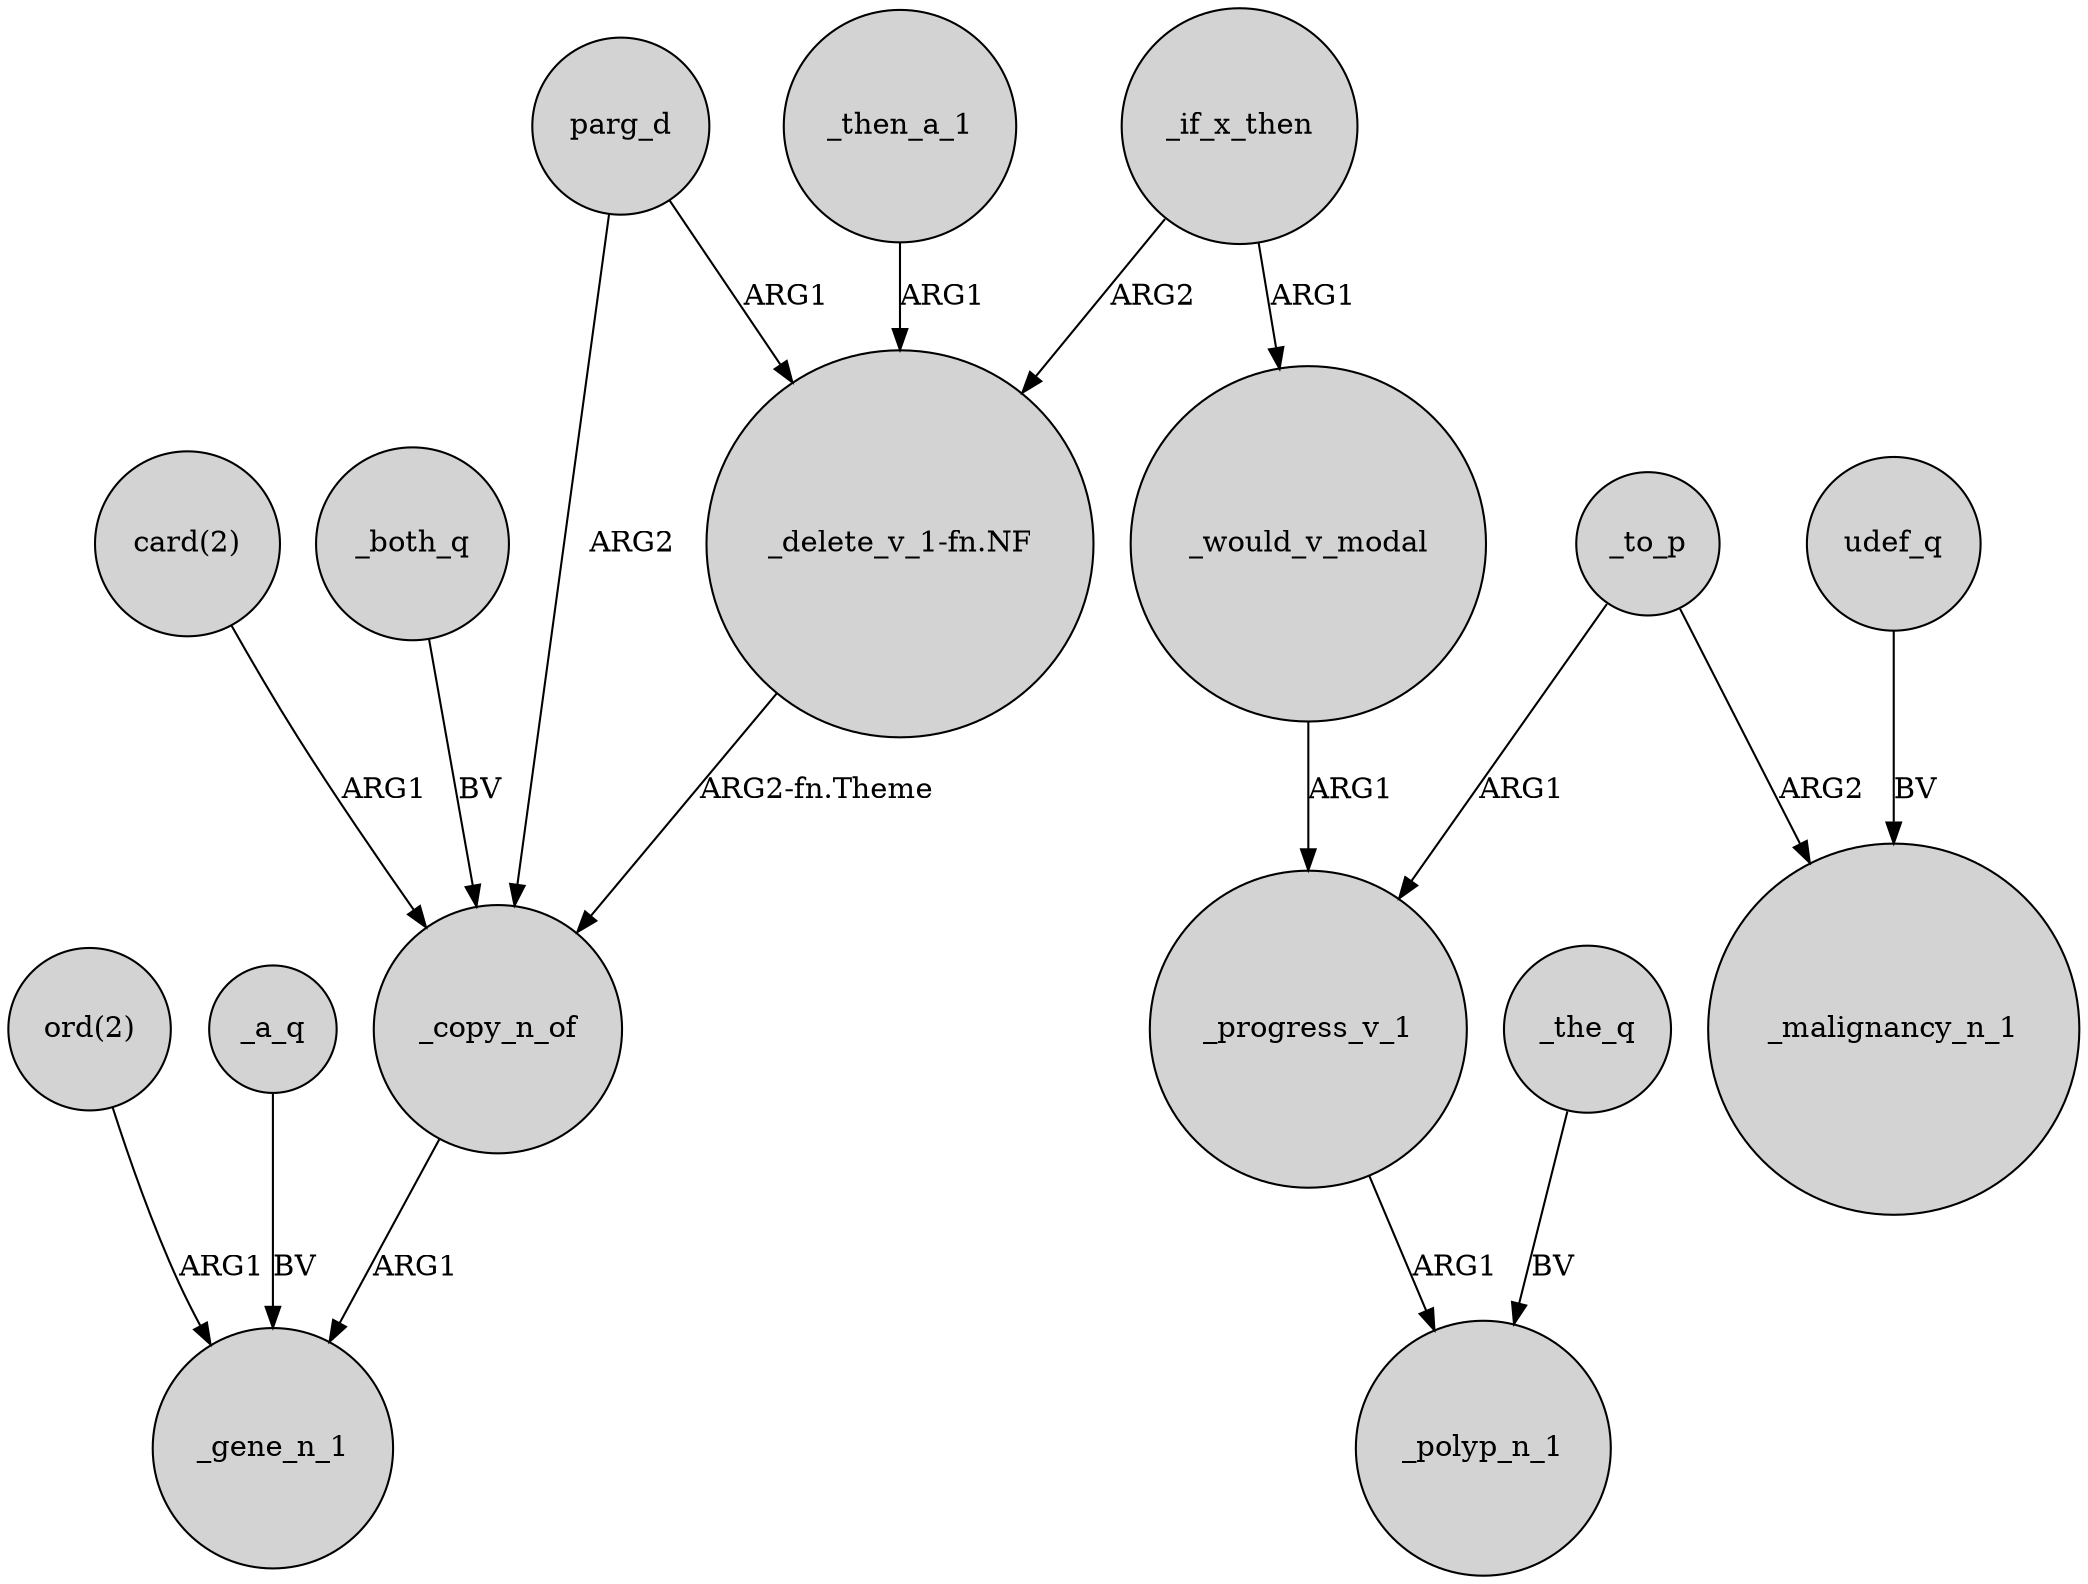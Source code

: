 digraph {
	node [shape=circle style=filled]
	_progress_v_1 -> _polyp_n_1 [label=ARG1]
	_if_x_then -> _would_v_modal [label=ARG1]
	udef_q -> _malignancy_n_1 [label=BV]
	_the_q -> _polyp_n_1 [label=BV]
	_to_p -> _malignancy_n_1 [label=ARG2]
	parg_d -> "_delete_v_1-fn.NF" [label=ARG1]
	"card(2)" -> _copy_n_of [label=ARG1]
	parg_d -> _copy_n_of [label=ARG2]
	_if_x_then -> "_delete_v_1-fn.NF" [label=ARG2]
	"ord(2)" -> _gene_n_1 [label=ARG1]
	"_delete_v_1-fn.NF" -> _copy_n_of [label="ARG2-fn.Theme"]
	_would_v_modal -> _progress_v_1 [label=ARG1]
	_a_q -> _gene_n_1 [label=BV]
	_copy_n_of -> _gene_n_1 [label=ARG1]
	_to_p -> _progress_v_1 [label=ARG1]
	_both_q -> _copy_n_of [label=BV]
	_then_a_1 -> "_delete_v_1-fn.NF" [label=ARG1]
}
